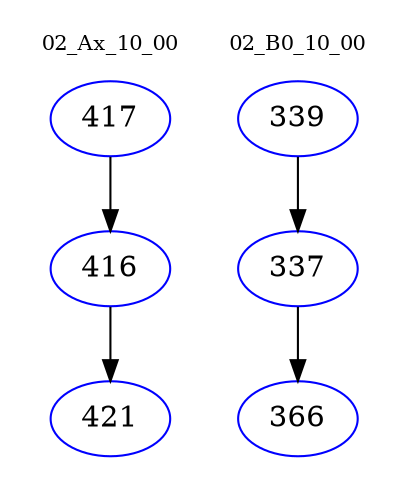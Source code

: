 digraph{
subgraph cluster_0 {
color = white
label = "02_Ax_10_00";
fontsize=10;
T0_417 [label="417", color="blue"]
T0_417 -> T0_416 [color="black"]
T0_416 [label="416", color="blue"]
T0_416 -> T0_421 [color="black"]
T0_421 [label="421", color="blue"]
}
subgraph cluster_1 {
color = white
label = "02_B0_10_00";
fontsize=10;
T1_339 [label="339", color="blue"]
T1_339 -> T1_337 [color="black"]
T1_337 [label="337", color="blue"]
T1_337 -> T1_366 [color="black"]
T1_366 [label="366", color="blue"]
}
}
